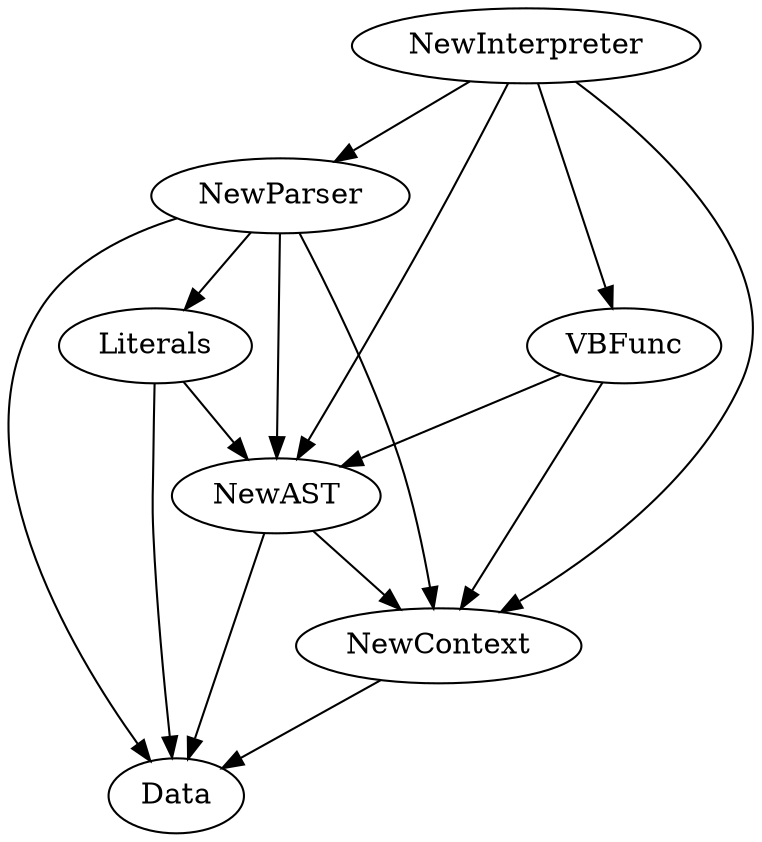 digraph deps {
	NewParser -> NewAST;
	NewParser -> Literals;
	NewParser -> Data;
	NewParser -> NewContext;

	Literals -> NewAST;
	Literals -> Data;

	NewAST -> NewContext;
	NewAST -> Data;

	VBFunc -> NewContext;
	VBFunc -> NewAST;

	NewContext -> Data;

	NewInterpreter -> NewParser;
	NewInterpreter -> NewContext;
	NewInterpreter -> NewAST;
	NewInterpreter -> VBFunc;
}
